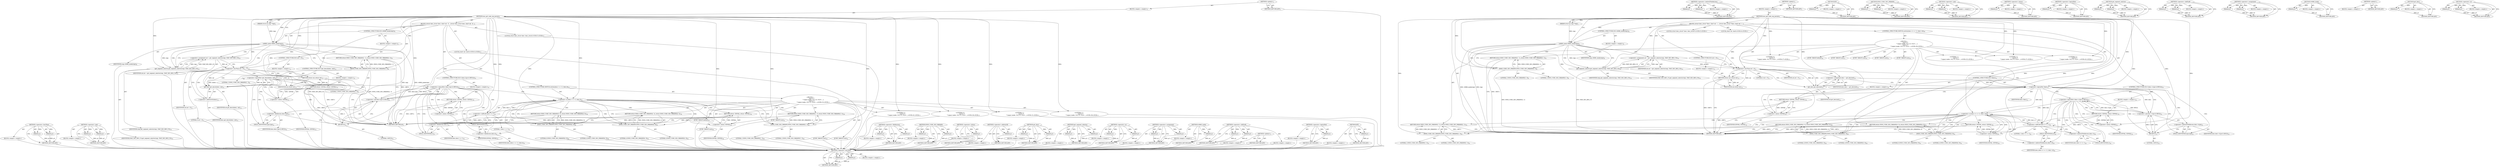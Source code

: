 digraph "BIT" {
vulnerable_133 [label=<(METHOD,&lt;operator&gt;.lessThan)>];
vulnerable_134 [label=<(PARAM,p1)>];
vulnerable_135 [label=<(PARAM,p2)>];
vulnerable_136 [label=<(BLOCK,&lt;empty&gt;,&lt;empty&gt;)>];
vulnerable_137 [label=<(METHOD_RETURN,ANY)>];
vulnerable_155 [label=<(METHOD,&lt;operator&gt;.indirectFieldAccess)>];
vulnerable_156 [label=<(PARAM,p1)>];
vulnerable_157 [label=<(PARAM,p2)>];
vulnerable_158 [label=<(BLOCK,&lt;empty&gt;,&lt;empty&gt;)>];
vulnerable_159 [label=<(METHOD_RETURN,ANY)>];
vulnerable_6 [label=<(METHOD,&lt;global&gt;)<SUB>1</SUB>>];
vulnerable_7 [label=<(BLOCK,&lt;empty&gt;,&lt;empty&gt;)<SUB>1</SUB>>];
vulnerable_8 [label=<(METHOD,insn_get_code_seg_params)<SUB>1</SUB>>];
vulnerable_9 [label=<(PARAM,struct pt_regs *regs)<SUB>1</SUB>>];
vulnerable_10 [label=<(BLOCK,{
	struct desc_struct *desc;
 	short sel;
 
 	i...,{
	struct desc_struct *desc;
 	short sel;
 
 	i...)<SUB>2</SUB>>];
vulnerable_11 [label="<(LOCAL,struct desc_struct* desc: desc_struct*)<SUB>3</SUB>>"];
vulnerable_12 [label="<(LOCAL,short sel: short)<SUB>4</SUB>>"];
vulnerable_13 [label=<(CONTROL_STRUCTURE,IF,if (v8086_mode(regs)))<SUB>6</SUB>>];
vulnerable_14 [label=<(v8086_mode,v8086_mode(regs))<SUB>6</SUB>>];
vulnerable_15 [label=<(IDENTIFIER,regs,v8086_mode(regs))<SUB>6</SUB>>];
vulnerable_16 [label=<(BLOCK,&lt;empty&gt;,&lt;empty&gt;)<SUB>8</SUB>>];
vulnerable_17 [label=<(RETURN,return INSN_CODE_SEG_PARAMS(2, 2);,return INSN_CODE_SEG_PARAMS(2, 2);)<SUB>8</SUB>>];
vulnerable_18 [label=<(INSN_CODE_SEG_PARAMS,INSN_CODE_SEG_PARAMS(2, 2))<SUB>8</SUB>>];
vulnerable_19 [label=<(LITERAL,2,INSN_CODE_SEG_PARAMS(2, 2))<SUB>8</SUB>>];
vulnerable_20 [label=<(LITERAL,2,INSN_CODE_SEG_PARAMS(2, 2))<SUB>8</SUB>>];
vulnerable_21 [label=<(&lt;operator&gt;.assignment,sel = get_segment_selector(regs, INAT_SEG_REG_CS))<SUB>10</SUB>>];
vulnerable_22 [label=<(IDENTIFIER,sel,sel = get_segment_selector(regs, INAT_SEG_REG_CS))<SUB>10</SUB>>];
vulnerable_23 [label=<(get_segment_selector,get_segment_selector(regs, INAT_SEG_REG_CS))<SUB>10</SUB>>];
vulnerable_24 [label=<(IDENTIFIER,regs,get_segment_selector(regs, INAT_SEG_REG_CS))<SUB>10</SUB>>];
vulnerable_25 [label=<(IDENTIFIER,INAT_SEG_REG_CS,get_segment_selector(regs, INAT_SEG_REG_CS))<SUB>10</SUB>>];
vulnerable_26 [label=<(CONTROL_STRUCTURE,IF,if (sel &lt; 0))<SUB>11</SUB>>];
vulnerable_27 [label=<(&lt;operator&gt;.lessThan,sel &lt; 0)<SUB>11</SUB>>];
vulnerable_28 [label=<(IDENTIFIER,sel,sel &lt; 0)<SUB>11</SUB>>];
vulnerable_29 [label=<(LITERAL,0,sel &lt; 0)<SUB>11</SUB>>];
vulnerable_30 [label=<(BLOCK,&lt;empty&gt;,&lt;empty&gt;)<SUB>12</SUB>>];
vulnerable_31 [label=<(RETURN,return sel;,return sel;)<SUB>12</SUB>>];
vulnerable_32 [label=<(IDENTIFIER,sel,return sel;)<SUB>12</SUB>>];
vulnerable_33 [label=<(&lt;operator&gt;.assignment,desc = get_desc(sel))<SUB>14</SUB>>];
vulnerable_34 [label=<(IDENTIFIER,desc,desc = get_desc(sel))<SUB>14</SUB>>];
vulnerable_35 [label=<(get_desc,get_desc(sel))<SUB>14</SUB>>];
vulnerable_36 [label=<(IDENTIFIER,sel,get_desc(sel))<SUB>14</SUB>>];
vulnerable_37 [label=<(CONTROL_STRUCTURE,IF,if (!desc))<SUB>15</SUB>>];
vulnerable_38 [label=<(&lt;operator&gt;.logicalNot,!desc)<SUB>15</SUB>>];
vulnerable_39 [label=<(IDENTIFIER,desc,!desc)<SUB>15</SUB>>];
vulnerable_40 [label=<(BLOCK,&lt;empty&gt;,&lt;empty&gt;)<SUB>16</SUB>>];
vulnerable_41 [label=<(RETURN,return -EINVAL;,return -EINVAL;)<SUB>16</SUB>>];
vulnerable_42 [label=<(&lt;operator&gt;.minus,-EINVAL)<SUB>16</SUB>>];
vulnerable_43 [label=<(IDENTIFIER,EINVAL,-EINVAL)<SUB>16</SUB>>];
vulnerable_44 [label=<(CONTROL_STRUCTURE,IF,if (!(desc-&gt;type &amp; BIT(3))))<SUB>23</SUB>>];
vulnerable_45 [label=<(&lt;operator&gt;.logicalNot,!(desc-&gt;type &amp; BIT(3)))<SUB>23</SUB>>];
vulnerable_46 [label=<(&lt;operator&gt;.and,desc-&gt;type &amp; BIT(3))<SUB>23</SUB>>];
vulnerable_47 [label=<(&lt;operator&gt;.indirectFieldAccess,desc-&gt;type)<SUB>23</SUB>>];
vulnerable_48 [label=<(IDENTIFIER,desc,desc-&gt;type &amp; BIT(3))<SUB>23</SUB>>];
vulnerable_49 [label=<(FIELD_IDENTIFIER,type,type)<SUB>23</SUB>>];
vulnerable_50 [label=<(BIT,BIT(3))<SUB>23</SUB>>];
vulnerable_51 [label=<(LITERAL,3,BIT(3))<SUB>23</SUB>>];
vulnerable_52 [label=<(BLOCK,&lt;empty&gt;,&lt;empty&gt;)<SUB>24</SUB>>];
vulnerable_53 [label=<(RETURN,return -EINVAL;,return -EINVAL;)<SUB>24</SUB>>];
vulnerable_54 [label=<(&lt;operator&gt;.minus,-EINVAL)<SUB>24</SUB>>];
vulnerable_55 [label=<(IDENTIFIER,EINVAL,-EINVAL)<SUB>24</SUB>>];
vulnerable_56 [label=<(CONTROL_STRUCTURE,SWITCH,switch((desc-&gt;l &lt;&lt; 1) | desc-&gt;d))<SUB>26</SUB>>];
vulnerable_57 [label=<(&lt;operator&gt;.or,(desc-&gt;l &lt;&lt; 1) | desc-&gt;d)<SUB>26</SUB>>];
vulnerable_58 [label=<(&lt;operator&gt;.shiftLeft,desc-&gt;l &lt;&lt; 1)<SUB>26</SUB>>];
vulnerable_59 [label=<(&lt;operator&gt;.indirectFieldAccess,desc-&gt;l)<SUB>26</SUB>>];
vulnerable_60 [label=<(IDENTIFIER,desc,desc-&gt;l &lt;&lt; 1)<SUB>26</SUB>>];
vulnerable_61 [label=<(FIELD_IDENTIFIER,l,l)<SUB>26</SUB>>];
vulnerable_62 [label=<(LITERAL,1,desc-&gt;l &lt;&lt; 1)<SUB>26</SUB>>];
vulnerable_63 [label=<(&lt;operator&gt;.indirectFieldAccess,desc-&gt;d)<SUB>26</SUB>>];
vulnerable_64 [label=<(IDENTIFIER,desc,(desc-&gt;l &lt;&lt; 1) | desc-&gt;d)<SUB>26</SUB>>];
vulnerable_65 [label=<(FIELD_IDENTIFIER,d,d)<SUB>26</SUB>>];
vulnerable_66 [label="<(BLOCK,{
 	case 0: /*
 		 * Legacy mode. CS.L=0, CS.D=...,{
 	case 0: /*
 		 * Legacy mode. CS.L=0, CS.D=...)<SUB>26</SUB>>"];
vulnerable_67 [label=<(JUMP_TARGET,case)<SUB>27</SUB>>];
vulnerable_68 [label="<(LITERAL,0,{
 	case 0: /*
 		 * Legacy mode. CS.L=0, CS.D=...)<SUB>27</SUB>>"];
vulnerable_69 [label=<(RETURN,return INSN_CODE_SEG_PARAMS(2, 2);,return INSN_CODE_SEG_PARAMS(2, 2);)<SUB>31</SUB>>];
vulnerable_70 [label=<(INSN_CODE_SEG_PARAMS,INSN_CODE_SEG_PARAMS(2, 2))<SUB>31</SUB>>];
vulnerable_71 [label=<(LITERAL,2,INSN_CODE_SEG_PARAMS(2, 2))<SUB>31</SUB>>];
vulnerable_72 [label=<(LITERAL,2,INSN_CODE_SEG_PARAMS(2, 2))<SUB>31</SUB>>];
vulnerable_73 [label=<(JUMP_TARGET,case)<SUB>32</SUB>>];
vulnerable_74 [label="<(LITERAL,1,{
 	case 0: /*
 		 * Legacy mode. CS.L=0, CS.D=...)<SUB>32</SUB>>"];
vulnerable_75 [label=<(RETURN,return INSN_CODE_SEG_PARAMS(4, 4);,return INSN_CODE_SEG_PARAMS(4, 4);)<SUB>36</SUB>>];
vulnerable_76 [label=<(INSN_CODE_SEG_PARAMS,INSN_CODE_SEG_PARAMS(4, 4))<SUB>36</SUB>>];
vulnerable_77 [label=<(LITERAL,4,INSN_CODE_SEG_PARAMS(4, 4))<SUB>36</SUB>>];
vulnerable_78 [label=<(LITERAL,4,INSN_CODE_SEG_PARAMS(4, 4))<SUB>36</SUB>>];
vulnerable_79 [label=<(JUMP_TARGET,case)<SUB>37</SUB>>];
vulnerable_80 [label="<(LITERAL,2,{
 	case 0: /*
 		 * Legacy mode. CS.L=0, CS.D=...)<SUB>37</SUB>>"];
vulnerable_81 [label=<(RETURN,return INSN_CODE_SEG_PARAMS(4, 8);,return INSN_CODE_SEG_PARAMS(4, 8);)<SUB>41</SUB>>];
vulnerable_82 [label=<(INSN_CODE_SEG_PARAMS,INSN_CODE_SEG_PARAMS(4, 8))<SUB>41</SUB>>];
vulnerable_83 [label=<(LITERAL,4,INSN_CODE_SEG_PARAMS(4, 8))<SUB>41</SUB>>];
vulnerable_84 [label=<(LITERAL,8,INSN_CODE_SEG_PARAMS(4, 8))<SUB>41</SUB>>];
vulnerable_85 [label=<(JUMP_TARGET,case)<SUB>42</SUB>>];
vulnerable_86 [label="<(LITERAL,3,{
 	case 0: /*
 		 * Legacy mode. CS.L=0, CS.D=...)<SUB>42</SUB>>"];
vulnerable_87 [label=<(JUMP_TARGET,default)<SUB>44</SUB>>];
vulnerable_88 [label=<(RETURN,return -EINVAL;,return -EINVAL;)<SUB>45</SUB>>];
vulnerable_89 [label=<(&lt;operator&gt;.minus,-EINVAL)<SUB>45</SUB>>];
vulnerable_90 [label=<(IDENTIFIER,EINVAL,-EINVAL)<SUB>45</SUB>>];
vulnerable_91 [label=<(METHOD_RETURN,int)<SUB>1</SUB>>];
vulnerable_93 [label=<(METHOD_RETURN,ANY)<SUB>1</SUB>>];
vulnerable_160 [label=<(METHOD,BIT)>];
vulnerable_161 [label=<(PARAM,p1)>];
vulnerable_162 [label=<(BLOCK,&lt;empty&gt;,&lt;empty&gt;)>];
vulnerable_163 [label=<(METHOD_RETURN,ANY)>];
vulnerable_118 [label=<(METHOD,INSN_CODE_SEG_PARAMS)>];
vulnerable_119 [label=<(PARAM,p1)>];
vulnerable_120 [label=<(PARAM,p2)>];
vulnerable_121 [label=<(BLOCK,&lt;empty&gt;,&lt;empty&gt;)>];
vulnerable_122 [label=<(METHOD_RETURN,ANY)>];
vulnerable_150 [label=<(METHOD,&lt;operator&gt;.and)>];
vulnerable_151 [label=<(PARAM,p1)>];
vulnerable_152 [label=<(PARAM,p2)>];
vulnerable_153 [label=<(BLOCK,&lt;empty&gt;,&lt;empty&gt;)>];
vulnerable_154 [label=<(METHOD_RETURN,ANY)>];
vulnerable_146 [label=<(METHOD,&lt;operator&gt;.minus)>];
vulnerable_147 [label=<(PARAM,p1)>];
vulnerable_148 [label=<(BLOCK,&lt;empty&gt;,&lt;empty&gt;)>];
vulnerable_149 [label=<(METHOD_RETURN,ANY)>];
vulnerable_142 [label=<(METHOD,&lt;operator&gt;.logicalNot)>];
vulnerable_143 [label=<(PARAM,p1)>];
vulnerable_144 [label=<(BLOCK,&lt;empty&gt;,&lt;empty&gt;)>];
vulnerable_145 [label=<(METHOD_RETURN,ANY)>];
vulnerable_128 [label=<(METHOD,get_segment_selector)>];
vulnerable_129 [label=<(PARAM,p1)>];
vulnerable_130 [label=<(PARAM,p2)>];
vulnerable_131 [label=<(BLOCK,&lt;empty&gt;,&lt;empty&gt;)>];
vulnerable_132 [label=<(METHOD_RETURN,ANY)>];
vulnerable_169 [label=<(METHOD,&lt;operator&gt;.shiftLeft)>];
vulnerable_170 [label=<(PARAM,p1)>];
vulnerable_171 [label=<(PARAM,p2)>];
vulnerable_172 [label=<(BLOCK,&lt;empty&gt;,&lt;empty&gt;)>];
vulnerable_173 [label=<(METHOD_RETURN,ANY)>];
vulnerable_123 [label=<(METHOD,&lt;operator&gt;.assignment)>];
vulnerable_124 [label=<(PARAM,p1)>];
vulnerable_125 [label=<(PARAM,p2)>];
vulnerable_126 [label=<(BLOCK,&lt;empty&gt;,&lt;empty&gt;)>];
vulnerable_127 [label=<(METHOD_RETURN,ANY)>];
vulnerable_114 [label=<(METHOD,v8086_mode)>];
vulnerable_115 [label=<(PARAM,p1)>];
vulnerable_116 [label=<(BLOCK,&lt;empty&gt;,&lt;empty&gt;)>];
vulnerable_117 [label=<(METHOD_RETURN,ANY)>];
vulnerable_108 [label=<(METHOD,&lt;global&gt;)<SUB>1</SUB>>];
vulnerable_109 [label=<(BLOCK,&lt;empty&gt;,&lt;empty&gt;)>];
vulnerable_110 [label=<(METHOD_RETURN,ANY)>];
vulnerable_138 [label=<(METHOD,get_desc)>];
vulnerable_139 [label=<(PARAM,p1)>];
vulnerable_140 [label=<(BLOCK,&lt;empty&gt;,&lt;empty&gt;)>];
vulnerable_141 [label=<(METHOD_RETURN,ANY)>];
vulnerable_164 [label=<(METHOD,&lt;operator&gt;.or)>];
vulnerable_165 [label=<(PARAM,p1)>];
vulnerable_166 [label=<(PARAM,p2)>];
vulnerable_167 [label=<(BLOCK,&lt;empty&gt;,&lt;empty&gt;)>];
vulnerable_168 [label=<(METHOD_RETURN,ANY)>];
fixed_132 [label=<(METHOD,&lt;operator&gt;.lessThan)>];
fixed_133 [label=<(PARAM,p1)>];
fixed_134 [label=<(PARAM,p2)>];
fixed_135 [label=<(BLOCK,&lt;empty&gt;,&lt;empty&gt;)>];
fixed_136 [label=<(METHOD_RETURN,ANY)>];
fixed_154 [label=<(METHOD,&lt;operator&gt;.and)>];
fixed_155 [label=<(PARAM,p1)>];
fixed_156 [label=<(PARAM,p2)>];
fixed_157 [label=<(BLOCK,&lt;empty&gt;,&lt;empty&gt;)>];
fixed_158 [label=<(METHOD_RETURN,ANY)>];
fixed_6 [label=<(METHOD,&lt;global&gt;)<SUB>1</SUB>>];
fixed_7 [label=<(BLOCK,&lt;empty&gt;,&lt;empty&gt;)<SUB>1</SUB>>];
fixed_8 [label=<(METHOD,insn_get_code_seg_params)<SUB>1</SUB>>];
fixed_9 [label=<(PARAM,struct pt_regs *regs)<SUB>1</SUB>>];
fixed_10 [label=<(BLOCK,{
	struct desc_struct desc;
 	short sel;
 
 	if...,{
	struct desc_struct desc;
 	short sel;
 
 	if...)<SUB>2</SUB>>];
fixed_11 [label="<(LOCAL,struct desc_struct desc: desc_struct)<SUB>3</SUB>>"];
fixed_12 [label="<(LOCAL,short sel: short)<SUB>4</SUB>>"];
fixed_13 [label=<(CONTROL_STRUCTURE,IF,if (v8086_mode(regs)))<SUB>6</SUB>>];
fixed_14 [label=<(v8086_mode,v8086_mode(regs))<SUB>6</SUB>>];
fixed_15 [label=<(IDENTIFIER,regs,v8086_mode(regs))<SUB>6</SUB>>];
fixed_16 [label=<(BLOCK,&lt;empty&gt;,&lt;empty&gt;)<SUB>8</SUB>>];
fixed_17 [label=<(RETURN,return INSN_CODE_SEG_PARAMS(2, 2);,return INSN_CODE_SEG_PARAMS(2, 2);)<SUB>8</SUB>>];
fixed_18 [label=<(INSN_CODE_SEG_PARAMS,INSN_CODE_SEG_PARAMS(2, 2))<SUB>8</SUB>>];
fixed_19 [label=<(LITERAL,2,INSN_CODE_SEG_PARAMS(2, 2))<SUB>8</SUB>>];
fixed_20 [label=<(LITERAL,2,INSN_CODE_SEG_PARAMS(2, 2))<SUB>8</SUB>>];
fixed_21 [label=<(&lt;operator&gt;.assignment,sel = get_segment_selector(regs, INAT_SEG_REG_CS))<SUB>10</SUB>>];
fixed_22 [label=<(IDENTIFIER,sel,sel = get_segment_selector(regs, INAT_SEG_REG_CS))<SUB>10</SUB>>];
fixed_23 [label=<(get_segment_selector,get_segment_selector(regs, INAT_SEG_REG_CS))<SUB>10</SUB>>];
fixed_24 [label=<(IDENTIFIER,regs,get_segment_selector(regs, INAT_SEG_REG_CS))<SUB>10</SUB>>];
fixed_25 [label=<(IDENTIFIER,INAT_SEG_REG_CS,get_segment_selector(regs, INAT_SEG_REG_CS))<SUB>10</SUB>>];
fixed_26 [label=<(CONTROL_STRUCTURE,IF,if (sel &lt; 0))<SUB>11</SUB>>];
fixed_27 [label=<(&lt;operator&gt;.lessThan,sel &lt; 0)<SUB>11</SUB>>];
fixed_28 [label=<(IDENTIFIER,sel,sel &lt; 0)<SUB>11</SUB>>];
fixed_29 [label=<(LITERAL,0,sel &lt; 0)<SUB>11</SUB>>];
fixed_30 [label=<(BLOCK,&lt;empty&gt;,&lt;empty&gt;)<SUB>12</SUB>>];
fixed_31 [label=<(RETURN,return sel;,return sel;)<SUB>12</SUB>>];
fixed_32 [label=<(IDENTIFIER,sel,return sel;)<SUB>12</SUB>>];
fixed_33 [label=<(CONTROL_STRUCTURE,IF,if (!get_desc(&amp;desc, sel)))<SUB>14</SUB>>];
fixed_34 [label=<(&lt;operator&gt;.logicalNot,!get_desc(&amp;desc, sel))<SUB>14</SUB>>];
fixed_35 [label=<(get_desc,get_desc(&amp;desc, sel))<SUB>14</SUB>>];
fixed_36 [label=<(&lt;operator&gt;.addressOf,&amp;desc)<SUB>14</SUB>>];
fixed_37 [label=<(IDENTIFIER,desc,get_desc(&amp;desc, sel))<SUB>14</SUB>>];
fixed_38 [label=<(IDENTIFIER,sel,get_desc(&amp;desc, sel))<SUB>14</SUB>>];
fixed_39 [label=<(BLOCK,&lt;empty&gt;,&lt;empty&gt;)<SUB>15</SUB>>];
fixed_40 [label=<(RETURN,return -EINVAL;,return -EINVAL;)<SUB>15</SUB>>];
fixed_41 [label=<(&lt;operator&gt;.minus,-EINVAL)<SUB>15</SUB>>];
fixed_42 [label=<(IDENTIFIER,EINVAL,-EINVAL)<SUB>15</SUB>>];
fixed_43 [label=<(CONTROL_STRUCTURE,IF,if (!(desc.type &amp; BIT(3))))<SUB>22</SUB>>];
fixed_44 [label=<(&lt;operator&gt;.logicalNot,!(desc.type &amp; BIT(3)))<SUB>22</SUB>>];
fixed_45 [label=<(&lt;operator&gt;.and,desc.type &amp; BIT(3))<SUB>22</SUB>>];
fixed_46 [label=<(&lt;operator&gt;.fieldAccess,desc.type)<SUB>22</SUB>>];
fixed_47 [label=<(IDENTIFIER,desc,desc.type &amp; BIT(3))<SUB>22</SUB>>];
fixed_48 [label=<(FIELD_IDENTIFIER,type,type)<SUB>22</SUB>>];
fixed_49 [label=<(BIT,BIT(3))<SUB>22</SUB>>];
fixed_50 [label=<(LITERAL,3,BIT(3))<SUB>22</SUB>>];
fixed_51 [label=<(BLOCK,&lt;empty&gt;,&lt;empty&gt;)<SUB>23</SUB>>];
fixed_52 [label=<(RETURN,return -EINVAL;,return -EINVAL;)<SUB>23</SUB>>];
fixed_53 [label=<(&lt;operator&gt;.minus,-EINVAL)<SUB>23</SUB>>];
fixed_54 [label=<(IDENTIFIER,EINVAL,-EINVAL)<SUB>23</SUB>>];
fixed_55 [label=<(CONTROL_STRUCTURE,SWITCH,switch((desc.l &lt;&lt; 1) | desc.d))<SUB>25</SUB>>];
fixed_56 [label=<(&lt;operator&gt;.or,(desc.l &lt;&lt; 1) | desc.d)<SUB>25</SUB>>];
fixed_57 [label=<(&lt;operator&gt;.shiftLeft,desc.l &lt;&lt; 1)<SUB>25</SUB>>];
fixed_58 [label=<(&lt;operator&gt;.fieldAccess,desc.l)<SUB>25</SUB>>];
fixed_59 [label=<(IDENTIFIER,desc,desc.l &lt;&lt; 1)<SUB>25</SUB>>];
fixed_60 [label=<(FIELD_IDENTIFIER,l,l)<SUB>25</SUB>>];
fixed_61 [label=<(LITERAL,1,desc.l &lt;&lt; 1)<SUB>25</SUB>>];
fixed_62 [label=<(&lt;operator&gt;.fieldAccess,desc.d)<SUB>25</SUB>>];
fixed_63 [label=<(IDENTIFIER,desc,(desc.l &lt;&lt; 1) | desc.d)<SUB>25</SUB>>];
fixed_64 [label=<(FIELD_IDENTIFIER,d,d)<SUB>25</SUB>>];
fixed_65 [label="<(BLOCK,{
 	case 0: /*
 		 * Legacy mode. CS.L=0, CS.D=...,{
 	case 0: /*
 		 * Legacy mode. CS.L=0, CS.D=...)<SUB>25</SUB>>"];
fixed_66 [label=<(JUMP_TARGET,case)<SUB>26</SUB>>];
fixed_67 [label="<(LITERAL,0,{
 	case 0: /*
 		 * Legacy mode. CS.L=0, CS.D=...)<SUB>26</SUB>>"];
fixed_68 [label=<(RETURN,return INSN_CODE_SEG_PARAMS(2, 2);,return INSN_CODE_SEG_PARAMS(2, 2);)<SUB>30</SUB>>];
fixed_69 [label=<(INSN_CODE_SEG_PARAMS,INSN_CODE_SEG_PARAMS(2, 2))<SUB>30</SUB>>];
fixed_70 [label=<(LITERAL,2,INSN_CODE_SEG_PARAMS(2, 2))<SUB>30</SUB>>];
fixed_71 [label=<(LITERAL,2,INSN_CODE_SEG_PARAMS(2, 2))<SUB>30</SUB>>];
fixed_72 [label=<(JUMP_TARGET,case)<SUB>31</SUB>>];
fixed_73 [label="<(LITERAL,1,{
 	case 0: /*
 		 * Legacy mode. CS.L=0, CS.D=...)<SUB>31</SUB>>"];
fixed_74 [label=<(RETURN,return INSN_CODE_SEG_PARAMS(4, 4);,return INSN_CODE_SEG_PARAMS(4, 4);)<SUB>35</SUB>>];
fixed_75 [label=<(INSN_CODE_SEG_PARAMS,INSN_CODE_SEG_PARAMS(4, 4))<SUB>35</SUB>>];
fixed_76 [label=<(LITERAL,4,INSN_CODE_SEG_PARAMS(4, 4))<SUB>35</SUB>>];
fixed_77 [label=<(LITERAL,4,INSN_CODE_SEG_PARAMS(4, 4))<SUB>35</SUB>>];
fixed_78 [label=<(JUMP_TARGET,case)<SUB>36</SUB>>];
fixed_79 [label="<(LITERAL,2,{
 	case 0: /*
 		 * Legacy mode. CS.L=0, CS.D=...)<SUB>36</SUB>>"];
fixed_80 [label=<(RETURN,return INSN_CODE_SEG_PARAMS(4, 8);,return INSN_CODE_SEG_PARAMS(4, 8);)<SUB>40</SUB>>];
fixed_81 [label=<(INSN_CODE_SEG_PARAMS,INSN_CODE_SEG_PARAMS(4, 8))<SUB>40</SUB>>];
fixed_82 [label=<(LITERAL,4,INSN_CODE_SEG_PARAMS(4, 8))<SUB>40</SUB>>];
fixed_83 [label=<(LITERAL,8,INSN_CODE_SEG_PARAMS(4, 8))<SUB>40</SUB>>];
fixed_84 [label=<(JUMP_TARGET,case)<SUB>41</SUB>>];
fixed_85 [label="<(LITERAL,3,{
 	case 0: /*
 		 * Legacy mode. CS.L=0, CS.D=...)<SUB>41</SUB>>"];
fixed_86 [label=<(JUMP_TARGET,default)<SUB>43</SUB>>];
fixed_87 [label=<(RETURN,return -EINVAL;,return -EINVAL;)<SUB>44</SUB>>];
fixed_88 [label=<(&lt;operator&gt;.minus,-EINVAL)<SUB>44</SUB>>];
fixed_89 [label=<(IDENTIFIER,EINVAL,-EINVAL)<SUB>44</SUB>>];
fixed_90 [label=<(METHOD_RETURN,int)<SUB>1</SUB>>];
fixed_92 [label=<(METHOD_RETURN,ANY)<SUB>1</SUB>>];
fixed_159 [label=<(METHOD,&lt;operator&gt;.fieldAccess)>];
fixed_160 [label=<(PARAM,p1)>];
fixed_161 [label=<(PARAM,p2)>];
fixed_162 [label=<(BLOCK,&lt;empty&gt;,&lt;empty&gt;)>];
fixed_163 [label=<(METHOD_RETURN,ANY)>];
fixed_117 [label=<(METHOD,INSN_CODE_SEG_PARAMS)>];
fixed_118 [label=<(PARAM,p1)>];
fixed_119 [label=<(PARAM,p2)>];
fixed_120 [label=<(BLOCK,&lt;empty&gt;,&lt;empty&gt;)>];
fixed_121 [label=<(METHOD_RETURN,ANY)>];
fixed_150 [label=<(METHOD,&lt;operator&gt;.minus)>];
fixed_151 [label=<(PARAM,p1)>];
fixed_152 [label=<(BLOCK,&lt;empty&gt;,&lt;empty&gt;)>];
fixed_153 [label=<(METHOD_RETURN,ANY)>];
fixed_146 [label=<(METHOD,&lt;operator&gt;.addressOf)>];
fixed_147 [label=<(PARAM,p1)>];
fixed_148 [label=<(BLOCK,&lt;empty&gt;,&lt;empty&gt;)>];
fixed_149 [label=<(METHOD_RETURN,ANY)>];
fixed_141 [label=<(METHOD,get_desc)>];
fixed_142 [label=<(PARAM,p1)>];
fixed_143 [label=<(PARAM,p2)>];
fixed_144 [label=<(BLOCK,&lt;empty&gt;,&lt;empty&gt;)>];
fixed_145 [label=<(METHOD_RETURN,ANY)>];
fixed_127 [label=<(METHOD,get_segment_selector)>];
fixed_128 [label=<(PARAM,p1)>];
fixed_129 [label=<(PARAM,p2)>];
fixed_130 [label=<(BLOCK,&lt;empty&gt;,&lt;empty&gt;)>];
fixed_131 [label=<(METHOD_RETURN,ANY)>];
fixed_168 [label=<(METHOD,&lt;operator&gt;.or)>];
fixed_169 [label=<(PARAM,p1)>];
fixed_170 [label=<(PARAM,p2)>];
fixed_171 [label=<(BLOCK,&lt;empty&gt;,&lt;empty&gt;)>];
fixed_172 [label=<(METHOD_RETURN,ANY)>];
fixed_122 [label=<(METHOD,&lt;operator&gt;.assignment)>];
fixed_123 [label=<(PARAM,p1)>];
fixed_124 [label=<(PARAM,p2)>];
fixed_125 [label=<(BLOCK,&lt;empty&gt;,&lt;empty&gt;)>];
fixed_126 [label=<(METHOD_RETURN,ANY)>];
fixed_113 [label=<(METHOD,v8086_mode)>];
fixed_114 [label=<(PARAM,p1)>];
fixed_115 [label=<(BLOCK,&lt;empty&gt;,&lt;empty&gt;)>];
fixed_116 [label=<(METHOD_RETURN,ANY)>];
fixed_107 [label=<(METHOD,&lt;global&gt;)<SUB>1</SUB>>];
fixed_108 [label=<(BLOCK,&lt;empty&gt;,&lt;empty&gt;)>];
fixed_109 [label=<(METHOD_RETURN,ANY)>];
fixed_173 [label=<(METHOD,&lt;operator&gt;.shiftLeft)>];
fixed_174 [label=<(PARAM,p1)>];
fixed_175 [label=<(PARAM,p2)>];
fixed_176 [label=<(BLOCK,&lt;empty&gt;,&lt;empty&gt;)>];
fixed_177 [label=<(METHOD_RETURN,ANY)>];
fixed_137 [label=<(METHOD,&lt;operator&gt;.logicalNot)>];
fixed_138 [label=<(PARAM,p1)>];
fixed_139 [label=<(BLOCK,&lt;empty&gt;,&lt;empty&gt;)>];
fixed_140 [label=<(METHOD_RETURN,ANY)>];
fixed_164 [label=<(METHOD,BIT)>];
fixed_165 [label=<(PARAM,p1)>];
fixed_166 [label=<(BLOCK,&lt;empty&gt;,&lt;empty&gt;)>];
fixed_167 [label=<(METHOD_RETURN,ANY)>];
vulnerable_133 -> vulnerable_134  [key=0, label="AST: "];
vulnerable_133 -> vulnerable_134  [key=1, label="DDG: "];
vulnerable_133 -> vulnerable_136  [key=0, label="AST: "];
vulnerable_133 -> vulnerable_135  [key=0, label="AST: "];
vulnerable_133 -> vulnerable_135  [key=1, label="DDG: "];
vulnerable_133 -> vulnerable_137  [key=0, label="AST: "];
vulnerable_133 -> vulnerable_137  [key=1, label="CFG: "];
vulnerable_134 -> vulnerable_137  [key=0, label="DDG: p1"];
vulnerable_135 -> vulnerable_137  [key=0, label="DDG: p2"];
vulnerable_155 -> vulnerable_156  [key=0, label="AST: "];
vulnerable_155 -> vulnerable_156  [key=1, label="DDG: "];
vulnerable_155 -> vulnerable_158  [key=0, label="AST: "];
vulnerable_155 -> vulnerable_157  [key=0, label="AST: "];
vulnerable_155 -> vulnerable_157  [key=1, label="DDG: "];
vulnerable_155 -> vulnerable_159  [key=0, label="AST: "];
vulnerable_155 -> vulnerable_159  [key=1, label="CFG: "];
vulnerable_156 -> vulnerable_159  [key=0, label="DDG: p1"];
vulnerable_157 -> vulnerable_159  [key=0, label="DDG: p2"];
vulnerable_6 -> vulnerable_7  [key=0, label="AST: "];
vulnerable_6 -> vulnerable_93  [key=0, label="AST: "];
vulnerable_6 -> vulnerable_93  [key=1, label="CFG: "];
vulnerable_7 -> vulnerable_8  [key=0, label="AST: "];
vulnerable_8 -> vulnerable_9  [key=0, label="AST: "];
vulnerable_8 -> vulnerable_9  [key=1, label="DDG: "];
vulnerable_8 -> vulnerable_10  [key=0, label="AST: "];
vulnerable_8 -> vulnerable_91  [key=0, label="AST: "];
vulnerable_8 -> vulnerable_14  [key=0, label="CFG: "];
vulnerable_8 -> vulnerable_14  [key=1, label="DDG: "];
vulnerable_8 -> vulnerable_23  [key=0, label="DDG: "];
vulnerable_8 -> vulnerable_27  [key=0, label="DDG: "];
vulnerable_8 -> vulnerable_35  [key=0, label="DDG: "];
vulnerable_8 -> vulnerable_38  [key=0, label="DDG: "];
vulnerable_8 -> vulnerable_68  [key=0, label="DDG: "];
vulnerable_8 -> vulnerable_74  [key=0, label="DDG: "];
vulnerable_8 -> vulnerable_80  [key=0, label="DDG: "];
vulnerable_8 -> vulnerable_86  [key=0, label="DDG: "];
vulnerable_8 -> vulnerable_32  [key=0, label="DDG: "];
vulnerable_8 -> vulnerable_58  [key=0, label="DDG: "];
vulnerable_8 -> vulnerable_18  [key=0, label="DDG: "];
vulnerable_8 -> vulnerable_42  [key=0, label="DDG: "];
vulnerable_8 -> vulnerable_50  [key=0, label="DDG: "];
vulnerable_8 -> vulnerable_54  [key=0, label="DDG: "];
vulnerable_8 -> vulnerable_70  [key=0, label="DDG: "];
vulnerable_8 -> vulnerable_76  [key=0, label="DDG: "];
vulnerable_8 -> vulnerable_82  [key=0, label="DDG: "];
vulnerable_8 -> vulnerable_89  [key=0, label="DDG: "];
vulnerable_9 -> vulnerable_14  [key=0, label="DDG: regs"];
vulnerable_10 -> vulnerable_11  [key=0, label="AST: "];
vulnerable_10 -> vulnerable_12  [key=0, label="AST: "];
vulnerable_10 -> vulnerable_13  [key=0, label="AST: "];
vulnerable_10 -> vulnerable_21  [key=0, label="AST: "];
vulnerable_10 -> vulnerable_26  [key=0, label="AST: "];
vulnerable_10 -> vulnerable_33  [key=0, label="AST: "];
vulnerable_10 -> vulnerable_37  [key=0, label="AST: "];
vulnerable_10 -> vulnerable_44  [key=0, label="AST: "];
vulnerable_10 -> vulnerable_56  [key=0, label="AST: "];
vulnerable_13 -> vulnerable_14  [key=0, label="AST: "];
vulnerable_13 -> vulnerable_16  [key=0, label="AST: "];
vulnerable_14 -> vulnerable_15  [key=0, label="AST: "];
vulnerable_14 -> vulnerable_18  [key=0, label="CFG: "];
vulnerable_14 -> vulnerable_18  [key=1, label="CDG: "];
vulnerable_14 -> vulnerable_23  [key=0, label="CFG: "];
vulnerable_14 -> vulnerable_23  [key=1, label="DDG: regs"];
vulnerable_14 -> vulnerable_23  [key=2, label="CDG: "];
vulnerable_14 -> vulnerable_91  [key=0, label="DDG: regs"];
vulnerable_14 -> vulnerable_91  [key=1, label="DDG: v8086_mode(regs)"];
vulnerable_14 -> vulnerable_17  [key=0, label="CDG: "];
vulnerable_14 -> vulnerable_21  [key=0, label="CDG: "];
vulnerable_14 -> vulnerable_27  [key=0, label="CDG: "];
vulnerable_16 -> vulnerable_17  [key=0, label="AST: "];
vulnerable_17 -> vulnerable_18  [key=0, label="AST: "];
vulnerable_17 -> vulnerable_91  [key=0, label="CFG: "];
vulnerable_17 -> vulnerable_91  [key=1, label="DDG: &lt;RET&gt;"];
vulnerable_18 -> vulnerable_19  [key=0, label="AST: "];
vulnerable_18 -> vulnerable_20  [key=0, label="AST: "];
vulnerable_18 -> vulnerable_17  [key=0, label="CFG: "];
vulnerable_18 -> vulnerable_17  [key=1, label="DDG: INSN_CODE_SEG_PARAMS(2, 2)"];
vulnerable_18 -> vulnerable_91  [key=0, label="DDG: INSN_CODE_SEG_PARAMS(2, 2)"];
vulnerable_21 -> vulnerable_22  [key=0, label="AST: "];
vulnerable_21 -> vulnerable_23  [key=0, label="AST: "];
vulnerable_21 -> vulnerable_27  [key=0, label="CFG: "];
vulnerable_21 -> vulnerable_27  [key=1, label="DDG: sel"];
vulnerable_23 -> vulnerable_24  [key=0, label="AST: "];
vulnerable_23 -> vulnerable_25  [key=0, label="AST: "];
vulnerable_23 -> vulnerable_21  [key=0, label="CFG: "];
vulnerable_23 -> vulnerable_21  [key=1, label="DDG: regs"];
vulnerable_23 -> vulnerable_21  [key=2, label="DDG: INAT_SEG_REG_CS"];
vulnerable_23 -> vulnerable_91  [key=0, label="DDG: INAT_SEG_REG_CS"];
vulnerable_26 -> vulnerable_27  [key=0, label="AST: "];
vulnerable_26 -> vulnerable_30  [key=0, label="AST: "];
vulnerable_27 -> vulnerable_28  [key=0, label="AST: "];
vulnerable_27 -> vulnerable_29  [key=0, label="AST: "];
vulnerable_27 -> vulnerable_31  [key=0, label="CFG: "];
vulnerable_27 -> vulnerable_31  [key=1, label="CDG: "];
vulnerable_27 -> vulnerable_35  [key=0, label="CFG: "];
vulnerable_27 -> vulnerable_35  [key=1, label="DDG: sel"];
vulnerable_27 -> vulnerable_35  [key=2, label="CDG: "];
vulnerable_27 -> vulnerable_32  [key=0, label="DDG: sel"];
vulnerable_27 -> vulnerable_38  [key=0, label="CDG: "];
vulnerable_27 -> vulnerable_33  [key=0, label="CDG: "];
vulnerable_30 -> vulnerable_31  [key=0, label="AST: "];
vulnerable_31 -> vulnerable_32  [key=0, label="AST: "];
vulnerable_31 -> vulnerable_91  [key=0, label="CFG: "];
vulnerable_31 -> vulnerable_91  [key=1, label="DDG: &lt;RET&gt;"];
vulnerable_32 -> vulnerable_31  [key=0, label="DDG: sel"];
vulnerable_33 -> vulnerable_34  [key=0, label="AST: "];
vulnerable_33 -> vulnerable_35  [key=0, label="AST: "];
vulnerable_33 -> vulnerable_38  [key=0, label="CFG: "];
vulnerable_33 -> vulnerable_38  [key=1, label="DDG: desc"];
vulnerable_35 -> vulnerable_36  [key=0, label="AST: "];
vulnerable_35 -> vulnerable_33  [key=0, label="CFG: "];
vulnerable_35 -> vulnerable_33  [key=1, label="DDG: sel"];
vulnerable_37 -> vulnerable_38  [key=0, label="AST: "];
vulnerable_37 -> vulnerable_40  [key=0, label="AST: "];
vulnerable_38 -> vulnerable_39  [key=0, label="AST: "];
vulnerable_38 -> vulnerable_42  [key=0, label="CFG: "];
vulnerable_38 -> vulnerable_42  [key=1, label="CDG: "];
vulnerable_38 -> vulnerable_49  [key=0, label="CFG: "];
vulnerable_38 -> vulnerable_49  [key=1, label="CDG: "];
vulnerable_38 -> vulnerable_57  [key=0, label="DDG: desc"];
vulnerable_38 -> vulnerable_46  [key=0, label="DDG: desc"];
vulnerable_38 -> vulnerable_46  [key=1, label="CDG: "];
vulnerable_38 -> vulnerable_58  [key=0, label="DDG: desc"];
vulnerable_38 -> vulnerable_47  [key=0, label="CDG: "];
vulnerable_38 -> vulnerable_45  [key=0, label="CDG: "];
vulnerable_38 -> vulnerable_50  [key=0, label="CDG: "];
vulnerable_38 -> vulnerable_41  [key=0, label="CDG: "];
vulnerable_40 -> vulnerable_41  [key=0, label="AST: "];
vulnerable_41 -> vulnerable_42  [key=0, label="AST: "];
vulnerable_41 -> vulnerable_91  [key=0, label="CFG: "];
vulnerable_41 -> vulnerable_91  [key=1, label="DDG: &lt;RET&gt;"];
vulnerable_42 -> vulnerable_43  [key=0, label="AST: "];
vulnerable_42 -> vulnerable_41  [key=0, label="CFG: "];
vulnerable_42 -> vulnerable_41  [key=1, label="DDG: -EINVAL"];
vulnerable_44 -> vulnerable_45  [key=0, label="AST: "];
vulnerable_44 -> vulnerable_52  [key=0, label="AST: "];
vulnerable_45 -> vulnerable_46  [key=0, label="AST: "];
vulnerable_45 -> vulnerable_54  [key=0, label="CFG: "];
vulnerable_45 -> vulnerable_54  [key=1, label="CDG: "];
vulnerable_45 -> vulnerable_61  [key=0, label="CFG: "];
vulnerable_45 -> vulnerable_61  [key=1, label="CDG: "];
vulnerable_45 -> vulnerable_57  [key=0, label="CDG: "];
vulnerable_45 -> vulnerable_65  [key=0, label="CDG: "];
vulnerable_45 -> vulnerable_59  [key=0, label="CDG: "];
vulnerable_45 -> vulnerable_58  [key=0, label="CDG: "];
vulnerable_45 -> vulnerable_53  [key=0, label="CDG: "];
vulnerable_45 -> vulnerable_63  [key=0, label="CDG: "];
vulnerable_46 -> vulnerable_47  [key=0, label="AST: "];
vulnerable_46 -> vulnerable_50  [key=0, label="AST: "];
vulnerable_46 -> vulnerable_45  [key=0, label="CFG: "];
vulnerable_46 -> vulnerable_45  [key=1, label="DDG: desc-&gt;type"];
vulnerable_46 -> vulnerable_45  [key=2, label="DDG: BIT(3)"];
vulnerable_47 -> vulnerable_48  [key=0, label="AST: "];
vulnerable_47 -> vulnerable_49  [key=0, label="AST: "];
vulnerable_47 -> vulnerable_50  [key=0, label="CFG: "];
vulnerable_49 -> vulnerable_47  [key=0, label="CFG: "];
vulnerable_50 -> vulnerable_51  [key=0, label="AST: "];
vulnerable_50 -> vulnerable_46  [key=0, label="CFG: "];
vulnerable_50 -> vulnerable_46  [key=1, label="DDG: 3"];
vulnerable_52 -> vulnerable_53  [key=0, label="AST: "];
vulnerable_53 -> vulnerable_54  [key=0, label="AST: "];
vulnerable_53 -> vulnerable_91  [key=0, label="CFG: "];
vulnerable_53 -> vulnerable_91  [key=1, label="DDG: &lt;RET&gt;"];
vulnerable_54 -> vulnerable_55  [key=0, label="AST: "];
vulnerable_54 -> vulnerable_53  [key=0, label="CFG: "];
vulnerable_54 -> vulnerable_53  [key=1, label="DDG: -EINVAL"];
vulnerable_56 -> vulnerable_57  [key=0, label="AST: "];
vulnerable_56 -> vulnerable_66  [key=0, label="AST: "];
vulnerable_57 -> vulnerable_58  [key=0, label="AST: "];
vulnerable_57 -> vulnerable_63  [key=0, label="AST: "];
vulnerable_57 -> vulnerable_70  [key=0, label="CFG: "];
vulnerable_57 -> vulnerable_70  [key=1, label="CDG: "];
vulnerable_57 -> vulnerable_76  [key=0, label="CFG: "];
vulnerable_57 -> vulnerable_76  [key=1, label="CDG: "];
vulnerable_57 -> vulnerable_82  [key=0, label="CFG: "];
vulnerable_57 -> vulnerable_82  [key=1, label="CDG: "];
vulnerable_57 -> vulnerable_89  [key=0, label="CFG: "];
vulnerable_57 -> vulnerable_89  [key=1, label="CDG: "];
vulnerable_57 -> vulnerable_75  [key=0, label="CDG: "];
vulnerable_57 -> vulnerable_81  [key=0, label="CDG: "];
vulnerable_57 -> vulnerable_69  [key=0, label="CDG: "];
vulnerable_57 -> vulnerable_88  [key=0, label="CDG: "];
vulnerable_58 -> vulnerable_59  [key=0, label="AST: "];
vulnerable_58 -> vulnerable_62  [key=0, label="AST: "];
vulnerable_58 -> vulnerable_65  [key=0, label="CFG: "];
vulnerable_58 -> vulnerable_57  [key=0, label="DDG: desc-&gt;l"];
vulnerable_58 -> vulnerable_57  [key=1, label="DDG: 1"];
vulnerable_59 -> vulnerable_60  [key=0, label="AST: "];
vulnerable_59 -> vulnerable_61  [key=0, label="AST: "];
vulnerable_59 -> vulnerable_58  [key=0, label="CFG: "];
vulnerable_61 -> vulnerable_59  [key=0, label="CFG: "];
vulnerable_63 -> vulnerable_64  [key=0, label="AST: "];
vulnerable_63 -> vulnerable_65  [key=0, label="AST: "];
vulnerable_63 -> vulnerable_57  [key=0, label="CFG: "];
vulnerable_65 -> vulnerable_63  [key=0, label="CFG: "];
vulnerable_66 -> vulnerable_67  [key=0, label="AST: "];
vulnerable_66 -> vulnerable_68  [key=0, label="AST: "];
vulnerable_66 -> vulnerable_69  [key=0, label="AST: "];
vulnerable_66 -> vulnerable_73  [key=0, label="AST: "];
vulnerable_66 -> vulnerable_74  [key=0, label="AST: "];
vulnerable_66 -> vulnerable_75  [key=0, label="AST: "];
vulnerable_66 -> vulnerable_79  [key=0, label="AST: "];
vulnerable_66 -> vulnerable_80  [key=0, label="AST: "];
vulnerable_66 -> vulnerable_81  [key=0, label="AST: "];
vulnerable_66 -> vulnerable_85  [key=0, label="AST: "];
vulnerable_66 -> vulnerable_86  [key=0, label="AST: "];
vulnerable_66 -> vulnerable_87  [key=0, label="AST: "];
vulnerable_66 -> vulnerable_88  [key=0, label="AST: "];
vulnerable_69 -> vulnerable_70  [key=0, label="AST: "];
vulnerable_69 -> vulnerable_91  [key=0, label="CFG: "];
vulnerable_69 -> vulnerable_91  [key=1, label="DDG: &lt;RET&gt;"];
vulnerable_70 -> vulnerable_71  [key=0, label="AST: "];
vulnerable_70 -> vulnerable_72  [key=0, label="AST: "];
vulnerable_70 -> vulnerable_69  [key=0, label="CFG: "];
vulnerable_70 -> vulnerable_69  [key=1, label="DDG: INSN_CODE_SEG_PARAMS(2, 2)"];
vulnerable_75 -> vulnerable_76  [key=0, label="AST: "];
vulnerable_75 -> vulnerable_91  [key=0, label="CFG: "];
vulnerable_75 -> vulnerable_91  [key=1, label="DDG: &lt;RET&gt;"];
vulnerable_76 -> vulnerable_77  [key=0, label="AST: "];
vulnerable_76 -> vulnerable_78  [key=0, label="AST: "];
vulnerable_76 -> vulnerable_75  [key=0, label="CFG: "];
vulnerable_76 -> vulnerable_75  [key=1, label="DDG: INSN_CODE_SEG_PARAMS(4, 4)"];
vulnerable_81 -> vulnerable_82  [key=0, label="AST: "];
vulnerable_81 -> vulnerable_91  [key=0, label="CFG: "];
vulnerable_81 -> vulnerable_91  [key=1, label="DDG: &lt;RET&gt;"];
vulnerable_82 -> vulnerable_83  [key=0, label="AST: "];
vulnerable_82 -> vulnerable_84  [key=0, label="AST: "];
vulnerable_82 -> vulnerable_81  [key=0, label="CFG: "];
vulnerable_82 -> vulnerable_81  [key=1, label="DDG: INSN_CODE_SEG_PARAMS(4, 8)"];
vulnerable_88 -> vulnerable_89  [key=0, label="AST: "];
vulnerable_88 -> vulnerable_91  [key=0, label="CFG: "];
vulnerable_88 -> vulnerable_91  [key=1, label="DDG: &lt;RET&gt;"];
vulnerable_89 -> vulnerable_90  [key=0, label="AST: "];
vulnerable_89 -> vulnerable_88  [key=0, label="CFG: "];
vulnerable_89 -> vulnerable_88  [key=1, label="DDG: -EINVAL"];
vulnerable_160 -> vulnerable_161  [key=0, label="AST: "];
vulnerable_160 -> vulnerable_161  [key=1, label="DDG: "];
vulnerable_160 -> vulnerable_162  [key=0, label="AST: "];
vulnerable_160 -> vulnerable_163  [key=0, label="AST: "];
vulnerable_160 -> vulnerable_163  [key=1, label="CFG: "];
vulnerable_161 -> vulnerable_163  [key=0, label="DDG: p1"];
vulnerable_118 -> vulnerable_119  [key=0, label="AST: "];
vulnerable_118 -> vulnerable_119  [key=1, label="DDG: "];
vulnerable_118 -> vulnerable_121  [key=0, label="AST: "];
vulnerable_118 -> vulnerable_120  [key=0, label="AST: "];
vulnerable_118 -> vulnerable_120  [key=1, label="DDG: "];
vulnerable_118 -> vulnerable_122  [key=0, label="AST: "];
vulnerable_118 -> vulnerable_122  [key=1, label="CFG: "];
vulnerable_119 -> vulnerable_122  [key=0, label="DDG: p1"];
vulnerable_120 -> vulnerable_122  [key=0, label="DDG: p2"];
vulnerable_150 -> vulnerable_151  [key=0, label="AST: "];
vulnerable_150 -> vulnerable_151  [key=1, label="DDG: "];
vulnerable_150 -> vulnerable_153  [key=0, label="AST: "];
vulnerable_150 -> vulnerable_152  [key=0, label="AST: "];
vulnerable_150 -> vulnerable_152  [key=1, label="DDG: "];
vulnerable_150 -> vulnerable_154  [key=0, label="AST: "];
vulnerable_150 -> vulnerable_154  [key=1, label="CFG: "];
vulnerable_151 -> vulnerable_154  [key=0, label="DDG: p1"];
vulnerable_152 -> vulnerable_154  [key=0, label="DDG: p2"];
vulnerable_146 -> vulnerable_147  [key=0, label="AST: "];
vulnerable_146 -> vulnerable_147  [key=1, label="DDG: "];
vulnerable_146 -> vulnerable_148  [key=0, label="AST: "];
vulnerable_146 -> vulnerable_149  [key=0, label="AST: "];
vulnerable_146 -> vulnerable_149  [key=1, label="CFG: "];
vulnerable_147 -> vulnerable_149  [key=0, label="DDG: p1"];
vulnerable_142 -> vulnerable_143  [key=0, label="AST: "];
vulnerable_142 -> vulnerable_143  [key=1, label="DDG: "];
vulnerable_142 -> vulnerable_144  [key=0, label="AST: "];
vulnerable_142 -> vulnerable_145  [key=0, label="AST: "];
vulnerable_142 -> vulnerable_145  [key=1, label="CFG: "];
vulnerable_143 -> vulnerable_145  [key=0, label="DDG: p1"];
vulnerable_128 -> vulnerable_129  [key=0, label="AST: "];
vulnerable_128 -> vulnerable_129  [key=1, label="DDG: "];
vulnerable_128 -> vulnerable_131  [key=0, label="AST: "];
vulnerable_128 -> vulnerable_130  [key=0, label="AST: "];
vulnerable_128 -> vulnerable_130  [key=1, label="DDG: "];
vulnerable_128 -> vulnerable_132  [key=0, label="AST: "];
vulnerable_128 -> vulnerable_132  [key=1, label="CFG: "];
vulnerable_129 -> vulnerable_132  [key=0, label="DDG: p1"];
vulnerable_130 -> vulnerable_132  [key=0, label="DDG: p2"];
vulnerable_169 -> vulnerable_170  [key=0, label="AST: "];
vulnerable_169 -> vulnerable_170  [key=1, label="DDG: "];
vulnerable_169 -> vulnerable_172  [key=0, label="AST: "];
vulnerable_169 -> vulnerable_171  [key=0, label="AST: "];
vulnerable_169 -> vulnerable_171  [key=1, label="DDG: "];
vulnerable_169 -> vulnerable_173  [key=0, label="AST: "];
vulnerable_169 -> vulnerable_173  [key=1, label="CFG: "];
vulnerable_170 -> vulnerable_173  [key=0, label="DDG: p1"];
vulnerable_171 -> vulnerable_173  [key=0, label="DDG: p2"];
vulnerable_123 -> vulnerable_124  [key=0, label="AST: "];
vulnerable_123 -> vulnerable_124  [key=1, label="DDG: "];
vulnerable_123 -> vulnerable_126  [key=0, label="AST: "];
vulnerable_123 -> vulnerable_125  [key=0, label="AST: "];
vulnerable_123 -> vulnerable_125  [key=1, label="DDG: "];
vulnerable_123 -> vulnerable_127  [key=0, label="AST: "];
vulnerable_123 -> vulnerable_127  [key=1, label="CFG: "];
vulnerable_124 -> vulnerable_127  [key=0, label="DDG: p1"];
vulnerable_125 -> vulnerable_127  [key=0, label="DDG: p2"];
vulnerable_114 -> vulnerable_115  [key=0, label="AST: "];
vulnerable_114 -> vulnerable_115  [key=1, label="DDG: "];
vulnerable_114 -> vulnerable_116  [key=0, label="AST: "];
vulnerable_114 -> vulnerable_117  [key=0, label="AST: "];
vulnerable_114 -> vulnerable_117  [key=1, label="CFG: "];
vulnerable_115 -> vulnerable_117  [key=0, label="DDG: p1"];
vulnerable_108 -> vulnerable_109  [key=0, label="AST: "];
vulnerable_108 -> vulnerable_110  [key=0, label="AST: "];
vulnerable_108 -> vulnerable_110  [key=1, label="CFG: "];
vulnerable_138 -> vulnerable_139  [key=0, label="AST: "];
vulnerable_138 -> vulnerable_139  [key=1, label="DDG: "];
vulnerable_138 -> vulnerable_140  [key=0, label="AST: "];
vulnerable_138 -> vulnerable_141  [key=0, label="AST: "];
vulnerable_138 -> vulnerable_141  [key=1, label="CFG: "];
vulnerable_139 -> vulnerable_141  [key=0, label="DDG: p1"];
vulnerable_164 -> vulnerable_165  [key=0, label="AST: "];
vulnerable_164 -> vulnerable_165  [key=1, label="DDG: "];
vulnerable_164 -> vulnerable_167  [key=0, label="AST: "];
vulnerable_164 -> vulnerable_166  [key=0, label="AST: "];
vulnerable_164 -> vulnerable_166  [key=1, label="DDG: "];
vulnerable_164 -> vulnerable_168  [key=0, label="AST: "];
vulnerable_164 -> vulnerable_168  [key=1, label="CFG: "];
vulnerable_165 -> vulnerable_168  [key=0, label="DDG: p1"];
vulnerable_166 -> vulnerable_168  [key=0, label="DDG: p2"];
fixed_132 -> fixed_133  [key=0, label="AST: "];
fixed_132 -> fixed_133  [key=1, label="DDG: "];
fixed_132 -> fixed_135  [key=0, label="AST: "];
fixed_132 -> fixed_134  [key=0, label="AST: "];
fixed_132 -> fixed_134  [key=1, label="DDG: "];
fixed_132 -> fixed_136  [key=0, label="AST: "];
fixed_132 -> fixed_136  [key=1, label="CFG: "];
fixed_133 -> fixed_136  [key=0, label="DDG: p1"];
fixed_134 -> fixed_136  [key=0, label="DDG: p2"];
fixed_135 -> vulnerable_133  [key=0];
fixed_136 -> vulnerable_133  [key=0];
fixed_154 -> fixed_155  [key=0, label="AST: "];
fixed_154 -> fixed_155  [key=1, label="DDG: "];
fixed_154 -> fixed_157  [key=0, label="AST: "];
fixed_154 -> fixed_156  [key=0, label="AST: "];
fixed_154 -> fixed_156  [key=1, label="DDG: "];
fixed_154 -> fixed_158  [key=0, label="AST: "];
fixed_154 -> fixed_158  [key=1, label="CFG: "];
fixed_155 -> fixed_158  [key=0, label="DDG: p1"];
fixed_156 -> fixed_158  [key=0, label="DDG: p2"];
fixed_157 -> vulnerable_133  [key=0];
fixed_158 -> vulnerable_133  [key=0];
fixed_6 -> fixed_7  [key=0, label="AST: "];
fixed_6 -> fixed_92  [key=0, label="AST: "];
fixed_6 -> fixed_92  [key=1, label="CFG: "];
fixed_7 -> fixed_8  [key=0, label="AST: "];
fixed_8 -> fixed_9  [key=0, label="AST: "];
fixed_8 -> fixed_9  [key=1, label="DDG: "];
fixed_8 -> fixed_10  [key=0, label="AST: "];
fixed_8 -> fixed_90  [key=0, label="AST: "];
fixed_8 -> fixed_14  [key=0, label="CFG: "];
fixed_8 -> fixed_14  [key=1, label="DDG: "];
fixed_8 -> fixed_23  [key=0, label="DDG: "];
fixed_8 -> fixed_27  [key=0, label="DDG: "];
fixed_8 -> fixed_56  [key=0, label="DDG: "];
fixed_8 -> fixed_67  [key=0, label="DDG: "];
fixed_8 -> fixed_73  [key=0, label="DDG: "];
fixed_8 -> fixed_79  [key=0, label="DDG: "];
fixed_8 -> fixed_85  [key=0, label="DDG: "];
fixed_8 -> fixed_32  [key=0, label="DDG: "];
fixed_8 -> fixed_35  [key=0, label="DDG: "];
fixed_8 -> fixed_45  [key=0, label="DDG: "];
fixed_8 -> fixed_57  [key=0, label="DDG: "];
fixed_8 -> fixed_18  [key=0, label="DDG: "];
fixed_8 -> fixed_41  [key=0, label="DDG: "];
fixed_8 -> fixed_49  [key=0, label="DDG: "];
fixed_8 -> fixed_53  [key=0, label="DDG: "];
fixed_8 -> fixed_69  [key=0, label="DDG: "];
fixed_8 -> fixed_75  [key=0, label="DDG: "];
fixed_8 -> fixed_81  [key=0, label="DDG: "];
fixed_8 -> fixed_88  [key=0, label="DDG: "];
fixed_9 -> fixed_14  [key=0, label="DDG: regs"];
fixed_10 -> fixed_11  [key=0, label="AST: "];
fixed_10 -> fixed_12  [key=0, label="AST: "];
fixed_10 -> fixed_13  [key=0, label="AST: "];
fixed_10 -> fixed_21  [key=0, label="AST: "];
fixed_10 -> fixed_26  [key=0, label="AST: "];
fixed_10 -> fixed_33  [key=0, label="AST: "];
fixed_10 -> fixed_43  [key=0, label="AST: "];
fixed_10 -> fixed_55  [key=0, label="AST: "];
fixed_11 -> vulnerable_133  [key=0];
fixed_12 -> vulnerable_133  [key=0];
fixed_13 -> fixed_14  [key=0, label="AST: "];
fixed_13 -> fixed_16  [key=0, label="AST: "];
fixed_14 -> fixed_15  [key=0, label="AST: "];
fixed_14 -> fixed_18  [key=0, label="CFG: "];
fixed_14 -> fixed_18  [key=1, label="CDG: "];
fixed_14 -> fixed_23  [key=0, label="CFG: "];
fixed_14 -> fixed_23  [key=1, label="DDG: regs"];
fixed_14 -> fixed_23  [key=2, label="CDG: "];
fixed_14 -> fixed_90  [key=0, label="DDG: regs"];
fixed_14 -> fixed_90  [key=1, label="DDG: v8086_mode(regs)"];
fixed_14 -> fixed_17  [key=0, label="CDG: "];
fixed_14 -> fixed_21  [key=0, label="CDG: "];
fixed_14 -> fixed_27  [key=0, label="CDG: "];
fixed_15 -> vulnerable_133  [key=0];
fixed_16 -> fixed_17  [key=0, label="AST: "];
fixed_17 -> fixed_18  [key=0, label="AST: "];
fixed_17 -> fixed_90  [key=0, label="CFG: "];
fixed_17 -> fixed_90  [key=1, label="DDG: &lt;RET&gt;"];
fixed_18 -> fixed_19  [key=0, label="AST: "];
fixed_18 -> fixed_20  [key=0, label="AST: "];
fixed_18 -> fixed_17  [key=0, label="CFG: "];
fixed_18 -> fixed_17  [key=1, label="DDG: INSN_CODE_SEG_PARAMS(2, 2)"];
fixed_18 -> fixed_90  [key=0, label="DDG: INSN_CODE_SEG_PARAMS(2, 2)"];
fixed_19 -> vulnerable_133  [key=0];
fixed_20 -> vulnerable_133  [key=0];
fixed_21 -> fixed_22  [key=0, label="AST: "];
fixed_21 -> fixed_23  [key=0, label="AST: "];
fixed_21 -> fixed_27  [key=0, label="CFG: "];
fixed_21 -> fixed_27  [key=1, label="DDG: sel"];
fixed_22 -> vulnerable_133  [key=0];
fixed_23 -> fixed_24  [key=0, label="AST: "];
fixed_23 -> fixed_25  [key=0, label="AST: "];
fixed_23 -> fixed_21  [key=0, label="CFG: "];
fixed_23 -> fixed_21  [key=1, label="DDG: regs"];
fixed_23 -> fixed_21  [key=2, label="DDG: INAT_SEG_REG_CS"];
fixed_23 -> fixed_90  [key=0, label="DDG: INAT_SEG_REG_CS"];
fixed_24 -> vulnerable_133  [key=0];
fixed_25 -> vulnerable_133  [key=0];
fixed_26 -> fixed_27  [key=0, label="AST: "];
fixed_26 -> fixed_30  [key=0, label="AST: "];
fixed_27 -> fixed_28  [key=0, label="AST: "];
fixed_27 -> fixed_29  [key=0, label="AST: "];
fixed_27 -> fixed_31  [key=0, label="CFG: "];
fixed_27 -> fixed_31  [key=1, label="CDG: "];
fixed_27 -> fixed_36  [key=0, label="CFG: "];
fixed_27 -> fixed_36  [key=1, label="CDG: "];
fixed_27 -> fixed_32  [key=0, label="DDG: sel"];
fixed_27 -> fixed_35  [key=0, label="DDG: sel"];
fixed_27 -> fixed_35  [key=1, label="CDG: "];
fixed_27 -> fixed_34  [key=0, label="CDG: "];
fixed_28 -> vulnerable_133  [key=0];
fixed_29 -> vulnerable_133  [key=0];
fixed_30 -> fixed_31  [key=0, label="AST: "];
fixed_31 -> fixed_32  [key=0, label="AST: "];
fixed_31 -> fixed_90  [key=0, label="CFG: "];
fixed_31 -> fixed_90  [key=1, label="DDG: &lt;RET&gt;"];
fixed_32 -> fixed_31  [key=0, label="DDG: sel"];
fixed_33 -> fixed_34  [key=0, label="AST: "];
fixed_33 -> fixed_39  [key=0, label="AST: "];
fixed_34 -> fixed_35  [key=0, label="AST: "];
fixed_34 -> fixed_41  [key=0, label="CFG: "];
fixed_34 -> fixed_41  [key=1, label="CDG: "];
fixed_34 -> fixed_48  [key=0, label="CFG: "];
fixed_34 -> fixed_48  [key=1, label="CDG: "];
fixed_34 -> fixed_49  [key=0, label="CDG: "];
fixed_34 -> fixed_46  [key=0, label="CDG: "];
fixed_34 -> fixed_45  [key=0, label="CDG: "];
fixed_34 -> fixed_40  [key=0, label="CDG: "];
fixed_34 -> fixed_44  [key=0, label="CDG: "];
fixed_35 -> fixed_36  [key=0, label="AST: "];
fixed_35 -> fixed_38  [key=0, label="AST: "];
fixed_35 -> fixed_34  [key=0, label="CFG: "];
fixed_35 -> fixed_34  [key=1, label="DDG: &amp;desc"];
fixed_35 -> fixed_34  [key=2, label="DDG: sel"];
fixed_36 -> fixed_37  [key=0, label="AST: "];
fixed_36 -> fixed_35  [key=0, label="CFG: "];
fixed_37 -> vulnerable_133  [key=0];
fixed_38 -> vulnerable_133  [key=0];
fixed_39 -> fixed_40  [key=0, label="AST: "];
fixed_40 -> fixed_41  [key=0, label="AST: "];
fixed_40 -> fixed_90  [key=0, label="CFG: "];
fixed_40 -> fixed_90  [key=1, label="DDG: &lt;RET&gt;"];
fixed_41 -> fixed_42  [key=0, label="AST: "];
fixed_41 -> fixed_40  [key=0, label="CFG: "];
fixed_41 -> fixed_40  [key=1, label="DDG: -EINVAL"];
fixed_42 -> vulnerable_133  [key=0];
fixed_43 -> fixed_44  [key=0, label="AST: "];
fixed_43 -> fixed_51  [key=0, label="AST: "];
fixed_44 -> fixed_45  [key=0, label="AST: "];
fixed_44 -> fixed_53  [key=0, label="CFG: "];
fixed_44 -> fixed_53  [key=1, label="CDG: "];
fixed_44 -> fixed_60  [key=0, label="CFG: "];
fixed_44 -> fixed_60  [key=1, label="CDG: "];
fixed_44 -> fixed_64  [key=0, label="CDG: "];
fixed_44 -> fixed_57  [key=0, label="CDG: "];
fixed_44 -> fixed_52  [key=0, label="CDG: "];
fixed_44 -> fixed_56  [key=0, label="CDG: "];
fixed_44 -> fixed_58  [key=0, label="CDG: "];
fixed_44 -> fixed_62  [key=0, label="CDG: "];
fixed_45 -> fixed_46  [key=0, label="AST: "];
fixed_45 -> fixed_49  [key=0, label="AST: "];
fixed_45 -> fixed_44  [key=0, label="CFG: "];
fixed_45 -> fixed_44  [key=1, label="DDG: desc.type"];
fixed_45 -> fixed_44  [key=2, label="DDG: BIT(3)"];
fixed_46 -> fixed_47  [key=0, label="AST: "];
fixed_46 -> fixed_48  [key=0, label="AST: "];
fixed_46 -> fixed_49  [key=0, label="CFG: "];
fixed_47 -> vulnerable_133  [key=0];
fixed_48 -> fixed_46  [key=0, label="CFG: "];
fixed_49 -> fixed_50  [key=0, label="AST: "];
fixed_49 -> fixed_45  [key=0, label="CFG: "];
fixed_49 -> fixed_45  [key=1, label="DDG: 3"];
fixed_50 -> vulnerable_133  [key=0];
fixed_51 -> fixed_52  [key=0, label="AST: "];
fixed_52 -> fixed_53  [key=0, label="AST: "];
fixed_52 -> fixed_90  [key=0, label="CFG: "];
fixed_52 -> fixed_90  [key=1, label="DDG: &lt;RET&gt;"];
fixed_53 -> fixed_54  [key=0, label="AST: "];
fixed_53 -> fixed_52  [key=0, label="CFG: "];
fixed_53 -> fixed_52  [key=1, label="DDG: -EINVAL"];
fixed_54 -> vulnerable_133  [key=0];
fixed_55 -> fixed_56  [key=0, label="AST: "];
fixed_55 -> fixed_65  [key=0, label="AST: "];
fixed_56 -> fixed_57  [key=0, label="AST: "];
fixed_56 -> fixed_62  [key=0, label="AST: "];
fixed_56 -> fixed_69  [key=0, label="CFG: "];
fixed_56 -> fixed_69  [key=1, label="CDG: "];
fixed_56 -> fixed_75  [key=0, label="CFG: "];
fixed_56 -> fixed_75  [key=1, label="CDG: "];
fixed_56 -> fixed_81  [key=0, label="CFG: "];
fixed_56 -> fixed_81  [key=1, label="CDG: "];
fixed_56 -> fixed_88  [key=0, label="CFG: "];
fixed_56 -> fixed_88  [key=1, label="CDG: "];
fixed_56 -> fixed_68  [key=0, label="CDG: "];
fixed_56 -> fixed_74  [key=0, label="CDG: "];
fixed_56 -> fixed_87  [key=0, label="CDG: "];
fixed_56 -> fixed_80  [key=0, label="CDG: "];
fixed_57 -> fixed_58  [key=0, label="AST: "];
fixed_57 -> fixed_61  [key=0, label="AST: "];
fixed_57 -> fixed_64  [key=0, label="CFG: "];
fixed_57 -> fixed_56  [key=0, label="DDG: desc.l"];
fixed_57 -> fixed_56  [key=1, label="DDG: 1"];
fixed_58 -> fixed_59  [key=0, label="AST: "];
fixed_58 -> fixed_60  [key=0, label="AST: "];
fixed_58 -> fixed_57  [key=0, label="CFG: "];
fixed_59 -> vulnerable_133  [key=0];
fixed_60 -> fixed_58  [key=0, label="CFG: "];
fixed_61 -> vulnerable_133  [key=0];
fixed_62 -> fixed_63  [key=0, label="AST: "];
fixed_62 -> fixed_64  [key=0, label="AST: "];
fixed_62 -> fixed_56  [key=0, label="CFG: "];
fixed_63 -> vulnerable_133  [key=0];
fixed_64 -> fixed_62  [key=0, label="CFG: "];
fixed_65 -> fixed_66  [key=0, label="AST: "];
fixed_65 -> fixed_67  [key=0, label="AST: "];
fixed_65 -> fixed_68  [key=0, label="AST: "];
fixed_65 -> fixed_72  [key=0, label="AST: "];
fixed_65 -> fixed_73  [key=0, label="AST: "];
fixed_65 -> fixed_74  [key=0, label="AST: "];
fixed_65 -> fixed_78  [key=0, label="AST: "];
fixed_65 -> fixed_79  [key=0, label="AST: "];
fixed_65 -> fixed_80  [key=0, label="AST: "];
fixed_65 -> fixed_84  [key=0, label="AST: "];
fixed_65 -> fixed_85  [key=0, label="AST: "];
fixed_65 -> fixed_86  [key=0, label="AST: "];
fixed_65 -> fixed_87  [key=0, label="AST: "];
fixed_66 -> vulnerable_133  [key=0];
fixed_67 -> vulnerable_133  [key=0];
fixed_68 -> fixed_69  [key=0, label="AST: "];
fixed_68 -> fixed_90  [key=0, label="CFG: "];
fixed_68 -> fixed_90  [key=1, label="DDG: &lt;RET&gt;"];
fixed_69 -> fixed_70  [key=0, label="AST: "];
fixed_69 -> fixed_71  [key=0, label="AST: "];
fixed_69 -> fixed_68  [key=0, label="CFG: "];
fixed_69 -> fixed_68  [key=1, label="DDG: INSN_CODE_SEG_PARAMS(2, 2)"];
fixed_70 -> vulnerable_133  [key=0];
fixed_71 -> vulnerable_133  [key=0];
fixed_72 -> vulnerable_133  [key=0];
fixed_73 -> vulnerable_133  [key=0];
fixed_74 -> fixed_75  [key=0, label="AST: "];
fixed_74 -> fixed_90  [key=0, label="CFG: "];
fixed_74 -> fixed_90  [key=1, label="DDG: &lt;RET&gt;"];
fixed_75 -> fixed_76  [key=0, label="AST: "];
fixed_75 -> fixed_77  [key=0, label="AST: "];
fixed_75 -> fixed_74  [key=0, label="CFG: "];
fixed_75 -> fixed_74  [key=1, label="DDG: INSN_CODE_SEG_PARAMS(4, 4)"];
fixed_76 -> vulnerable_133  [key=0];
fixed_77 -> vulnerable_133  [key=0];
fixed_78 -> vulnerable_133  [key=0];
fixed_79 -> vulnerable_133  [key=0];
fixed_80 -> fixed_81  [key=0, label="AST: "];
fixed_80 -> fixed_90  [key=0, label="CFG: "];
fixed_80 -> fixed_90  [key=1, label="DDG: &lt;RET&gt;"];
fixed_81 -> fixed_82  [key=0, label="AST: "];
fixed_81 -> fixed_83  [key=0, label="AST: "];
fixed_81 -> fixed_80  [key=0, label="CFG: "];
fixed_81 -> fixed_80  [key=1, label="DDG: INSN_CODE_SEG_PARAMS(4, 8)"];
fixed_82 -> vulnerable_133  [key=0];
fixed_83 -> vulnerable_133  [key=0];
fixed_84 -> vulnerable_133  [key=0];
fixed_85 -> vulnerable_133  [key=0];
fixed_86 -> vulnerable_133  [key=0];
fixed_87 -> fixed_88  [key=0, label="AST: "];
fixed_87 -> fixed_90  [key=0, label="CFG: "];
fixed_87 -> fixed_90  [key=1, label="DDG: &lt;RET&gt;"];
fixed_88 -> fixed_89  [key=0, label="AST: "];
fixed_88 -> fixed_87  [key=0, label="CFG: "];
fixed_88 -> fixed_87  [key=1, label="DDG: -EINVAL"];
fixed_89 -> vulnerable_133  [key=0];
fixed_90 -> vulnerable_133  [key=0];
fixed_92 -> vulnerable_133  [key=0];
fixed_159 -> fixed_160  [key=0, label="AST: "];
fixed_159 -> fixed_160  [key=1, label="DDG: "];
fixed_159 -> fixed_162  [key=0, label="AST: "];
fixed_159 -> fixed_161  [key=0, label="AST: "];
fixed_159 -> fixed_161  [key=1, label="DDG: "];
fixed_159 -> fixed_163  [key=0, label="AST: "];
fixed_159 -> fixed_163  [key=1, label="CFG: "];
fixed_160 -> fixed_163  [key=0, label="DDG: p1"];
fixed_161 -> fixed_163  [key=0, label="DDG: p2"];
fixed_162 -> vulnerable_133  [key=0];
fixed_163 -> vulnerable_133  [key=0];
fixed_117 -> fixed_118  [key=0, label="AST: "];
fixed_117 -> fixed_118  [key=1, label="DDG: "];
fixed_117 -> fixed_120  [key=0, label="AST: "];
fixed_117 -> fixed_119  [key=0, label="AST: "];
fixed_117 -> fixed_119  [key=1, label="DDG: "];
fixed_117 -> fixed_121  [key=0, label="AST: "];
fixed_117 -> fixed_121  [key=1, label="CFG: "];
fixed_118 -> fixed_121  [key=0, label="DDG: p1"];
fixed_119 -> fixed_121  [key=0, label="DDG: p2"];
fixed_120 -> vulnerable_133  [key=0];
fixed_121 -> vulnerable_133  [key=0];
fixed_150 -> fixed_151  [key=0, label="AST: "];
fixed_150 -> fixed_151  [key=1, label="DDG: "];
fixed_150 -> fixed_152  [key=0, label="AST: "];
fixed_150 -> fixed_153  [key=0, label="AST: "];
fixed_150 -> fixed_153  [key=1, label="CFG: "];
fixed_151 -> fixed_153  [key=0, label="DDG: p1"];
fixed_152 -> vulnerable_133  [key=0];
fixed_153 -> vulnerable_133  [key=0];
fixed_146 -> fixed_147  [key=0, label="AST: "];
fixed_146 -> fixed_147  [key=1, label="DDG: "];
fixed_146 -> fixed_148  [key=0, label="AST: "];
fixed_146 -> fixed_149  [key=0, label="AST: "];
fixed_146 -> fixed_149  [key=1, label="CFG: "];
fixed_147 -> fixed_149  [key=0, label="DDG: p1"];
fixed_148 -> vulnerable_133  [key=0];
fixed_149 -> vulnerable_133  [key=0];
fixed_141 -> fixed_142  [key=0, label="AST: "];
fixed_141 -> fixed_142  [key=1, label="DDG: "];
fixed_141 -> fixed_144  [key=0, label="AST: "];
fixed_141 -> fixed_143  [key=0, label="AST: "];
fixed_141 -> fixed_143  [key=1, label="DDG: "];
fixed_141 -> fixed_145  [key=0, label="AST: "];
fixed_141 -> fixed_145  [key=1, label="CFG: "];
fixed_142 -> fixed_145  [key=0, label="DDG: p1"];
fixed_143 -> fixed_145  [key=0, label="DDG: p2"];
fixed_144 -> vulnerable_133  [key=0];
fixed_145 -> vulnerable_133  [key=0];
fixed_127 -> fixed_128  [key=0, label="AST: "];
fixed_127 -> fixed_128  [key=1, label="DDG: "];
fixed_127 -> fixed_130  [key=0, label="AST: "];
fixed_127 -> fixed_129  [key=0, label="AST: "];
fixed_127 -> fixed_129  [key=1, label="DDG: "];
fixed_127 -> fixed_131  [key=0, label="AST: "];
fixed_127 -> fixed_131  [key=1, label="CFG: "];
fixed_128 -> fixed_131  [key=0, label="DDG: p1"];
fixed_129 -> fixed_131  [key=0, label="DDG: p2"];
fixed_130 -> vulnerable_133  [key=0];
fixed_131 -> vulnerable_133  [key=0];
fixed_168 -> fixed_169  [key=0, label="AST: "];
fixed_168 -> fixed_169  [key=1, label="DDG: "];
fixed_168 -> fixed_171  [key=0, label="AST: "];
fixed_168 -> fixed_170  [key=0, label="AST: "];
fixed_168 -> fixed_170  [key=1, label="DDG: "];
fixed_168 -> fixed_172  [key=0, label="AST: "];
fixed_168 -> fixed_172  [key=1, label="CFG: "];
fixed_169 -> fixed_172  [key=0, label="DDG: p1"];
fixed_170 -> fixed_172  [key=0, label="DDG: p2"];
fixed_171 -> vulnerable_133  [key=0];
fixed_172 -> vulnerable_133  [key=0];
fixed_122 -> fixed_123  [key=0, label="AST: "];
fixed_122 -> fixed_123  [key=1, label="DDG: "];
fixed_122 -> fixed_125  [key=0, label="AST: "];
fixed_122 -> fixed_124  [key=0, label="AST: "];
fixed_122 -> fixed_124  [key=1, label="DDG: "];
fixed_122 -> fixed_126  [key=0, label="AST: "];
fixed_122 -> fixed_126  [key=1, label="CFG: "];
fixed_123 -> fixed_126  [key=0, label="DDG: p1"];
fixed_124 -> fixed_126  [key=0, label="DDG: p2"];
fixed_125 -> vulnerable_133  [key=0];
fixed_126 -> vulnerable_133  [key=0];
fixed_113 -> fixed_114  [key=0, label="AST: "];
fixed_113 -> fixed_114  [key=1, label="DDG: "];
fixed_113 -> fixed_115  [key=0, label="AST: "];
fixed_113 -> fixed_116  [key=0, label="AST: "];
fixed_113 -> fixed_116  [key=1, label="CFG: "];
fixed_114 -> fixed_116  [key=0, label="DDG: p1"];
fixed_115 -> vulnerable_133  [key=0];
fixed_116 -> vulnerable_133  [key=0];
fixed_107 -> fixed_108  [key=0, label="AST: "];
fixed_107 -> fixed_109  [key=0, label="AST: "];
fixed_107 -> fixed_109  [key=1, label="CFG: "];
fixed_108 -> vulnerable_133  [key=0];
fixed_109 -> vulnerable_133  [key=0];
fixed_173 -> fixed_174  [key=0, label="AST: "];
fixed_173 -> fixed_174  [key=1, label="DDG: "];
fixed_173 -> fixed_176  [key=0, label="AST: "];
fixed_173 -> fixed_175  [key=0, label="AST: "];
fixed_173 -> fixed_175  [key=1, label="DDG: "];
fixed_173 -> fixed_177  [key=0, label="AST: "];
fixed_173 -> fixed_177  [key=1, label="CFG: "];
fixed_174 -> fixed_177  [key=0, label="DDG: p1"];
fixed_175 -> fixed_177  [key=0, label="DDG: p2"];
fixed_176 -> vulnerable_133  [key=0];
fixed_177 -> vulnerable_133  [key=0];
fixed_137 -> fixed_138  [key=0, label="AST: "];
fixed_137 -> fixed_138  [key=1, label="DDG: "];
fixed_137 -> fixed_139  [key=0, label="AST: "];
fixed_137 -> fixed_140  [key=0, label="AST: "];
fixed_137 -> fixed_140  [key=1, label="CFG: "];
fixed_138 -> fixed_140  [key=0, label="DDG: p1"];
fixed_139 -> vulnerable_133  [key=0];
fixed_140 -> vulnerable_133  [key=0];
fixed_164 -> fixed_165  [key=0, label="AST: "];
fixed_164 -> fixed_165  [key=1, label="DDG: "];
fixed_164 -> fixed_166  [key=0, label="AST: "];
fixed_164 -> fixed_167  [key=0, label="AST: "];
fixed_164 -> fixed_167  [key=1, label="CFG: "];
fixed_165 -> fixed_167  [key=0, label="DDG: p1"];
fixed_166 -> vulnerable_133  [key=0];
fixed_167 -> vulnerable_133  [key=0];
}
